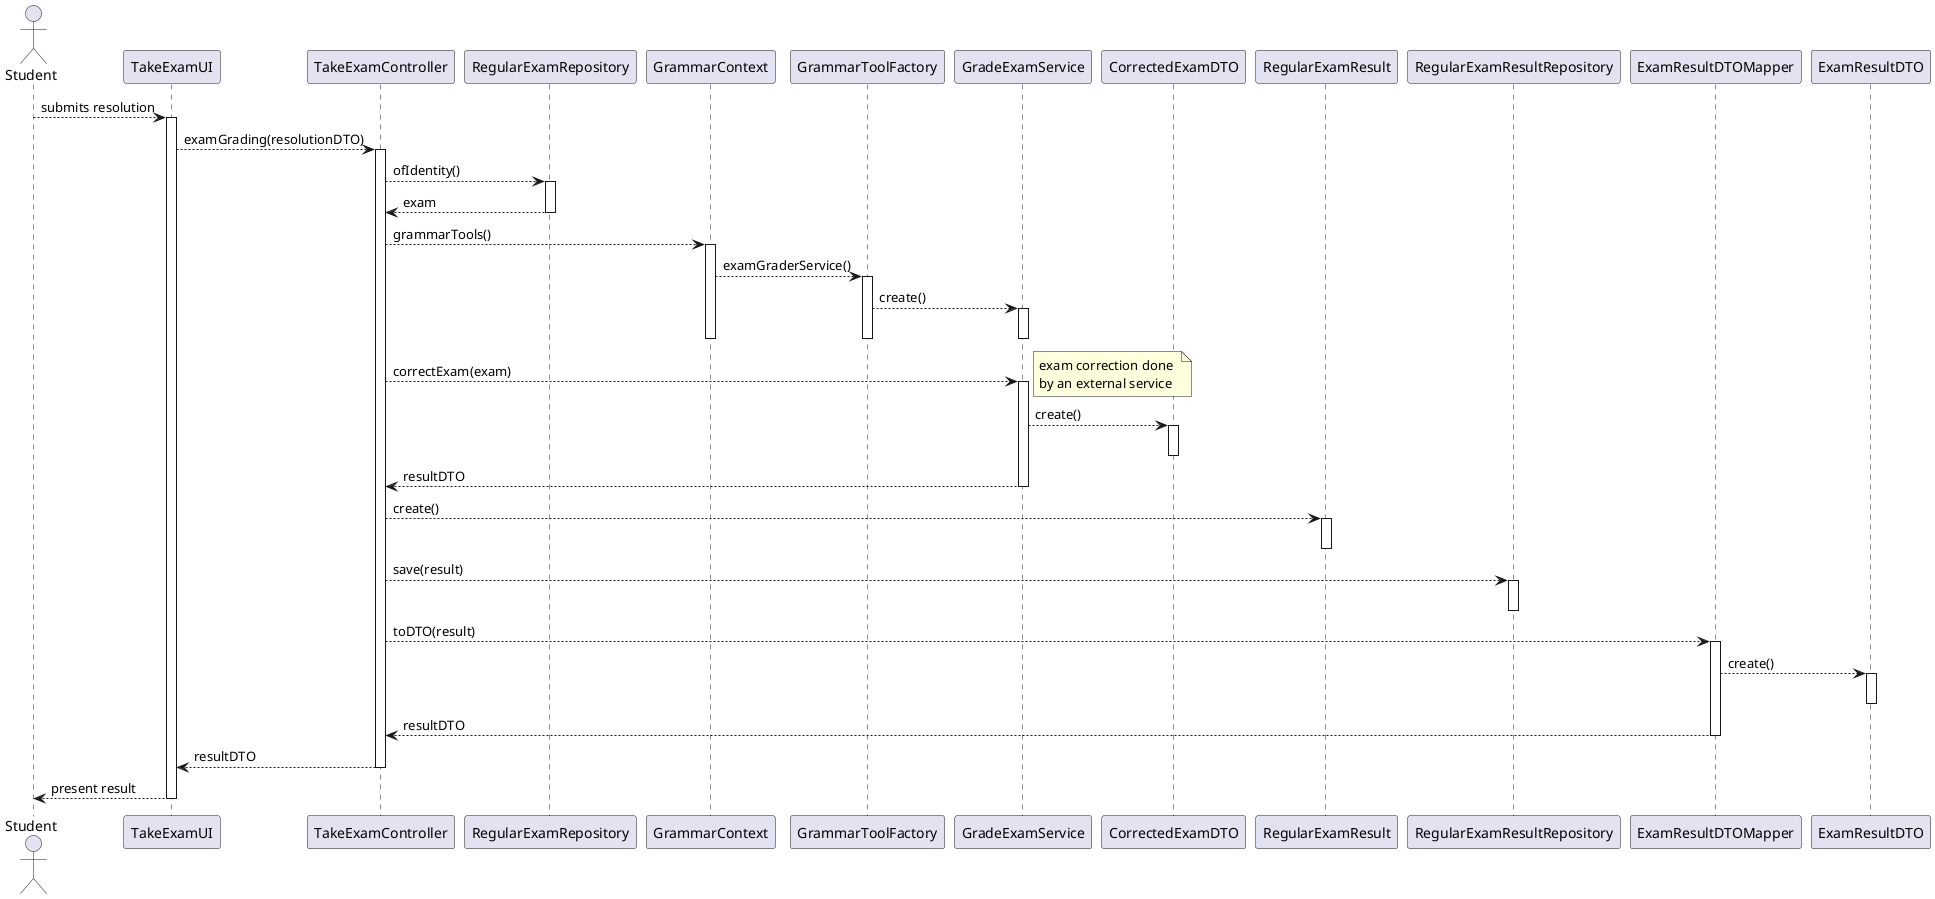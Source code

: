 @startuml

actor Student as student

participant TakeExamUI as ui
participant TakeExamController as ctrl

participant RegularExamRepository as exam_repo

participant GrammarContext as ctx
participant GrammarToolFactory as grepo

participant GradeExamService as grader_svc
participant CorrectedExamDTO as corrected_dto

participant RegularExamResult as result
participant RegularExamResultRepository as result_repo

participant ExamResultDTOMapper as result_mapper
participant ExamResultDTO as result_dto

student --> ui : submits resolution
activate ui
    ui --> ctrl : examGrading(resolutionDTO)
    activate ctrl
        ctrl --> exam_repo : ofIdentity()
        activate exam_repo
            exam_repo --> ctrl : exam
        deactivate exam_repo

        ctrl --> ctx : grammarTools()
        activate ctx
            ctx --> grepo : examGraderService()
            activate grepo
                grepo --> grader_svc : create()
                activate grader_svc
                deactivate grader_svc
            deactivate grepo
        deactivate ctx

        ctrl --> grader_svc : correctExam(exam)
        activate grader_svc
            note right: exam correction done \nby an external service
            grader_svc --> corrected_dto : create()
            activate corrected_dto
            deactivate corrected_dto
            grader_svc --> ctrl : resultDTO
        deactivate grader_svc

        ctrl --> result : create()
        activate result
        deactivate result

        ctrl --> result_repo : save(result)
        activate result_repo
        deactivate result_repo

        ' NOTE: double-check what to do w/ feedback

        ctrl --> result_mapper : toDTO(result)
        activate result_mapper
            result_mapper --> result_dto : create()
            activate result_dto
            deactivate result_dto
            result_mapper --> ctrl : resultDTO
        deactivate result_mapper

        ctrl --> ui : resultDTO
    deactivate ctrl
    ui --> student : present result
deactivate ui

@enduml
